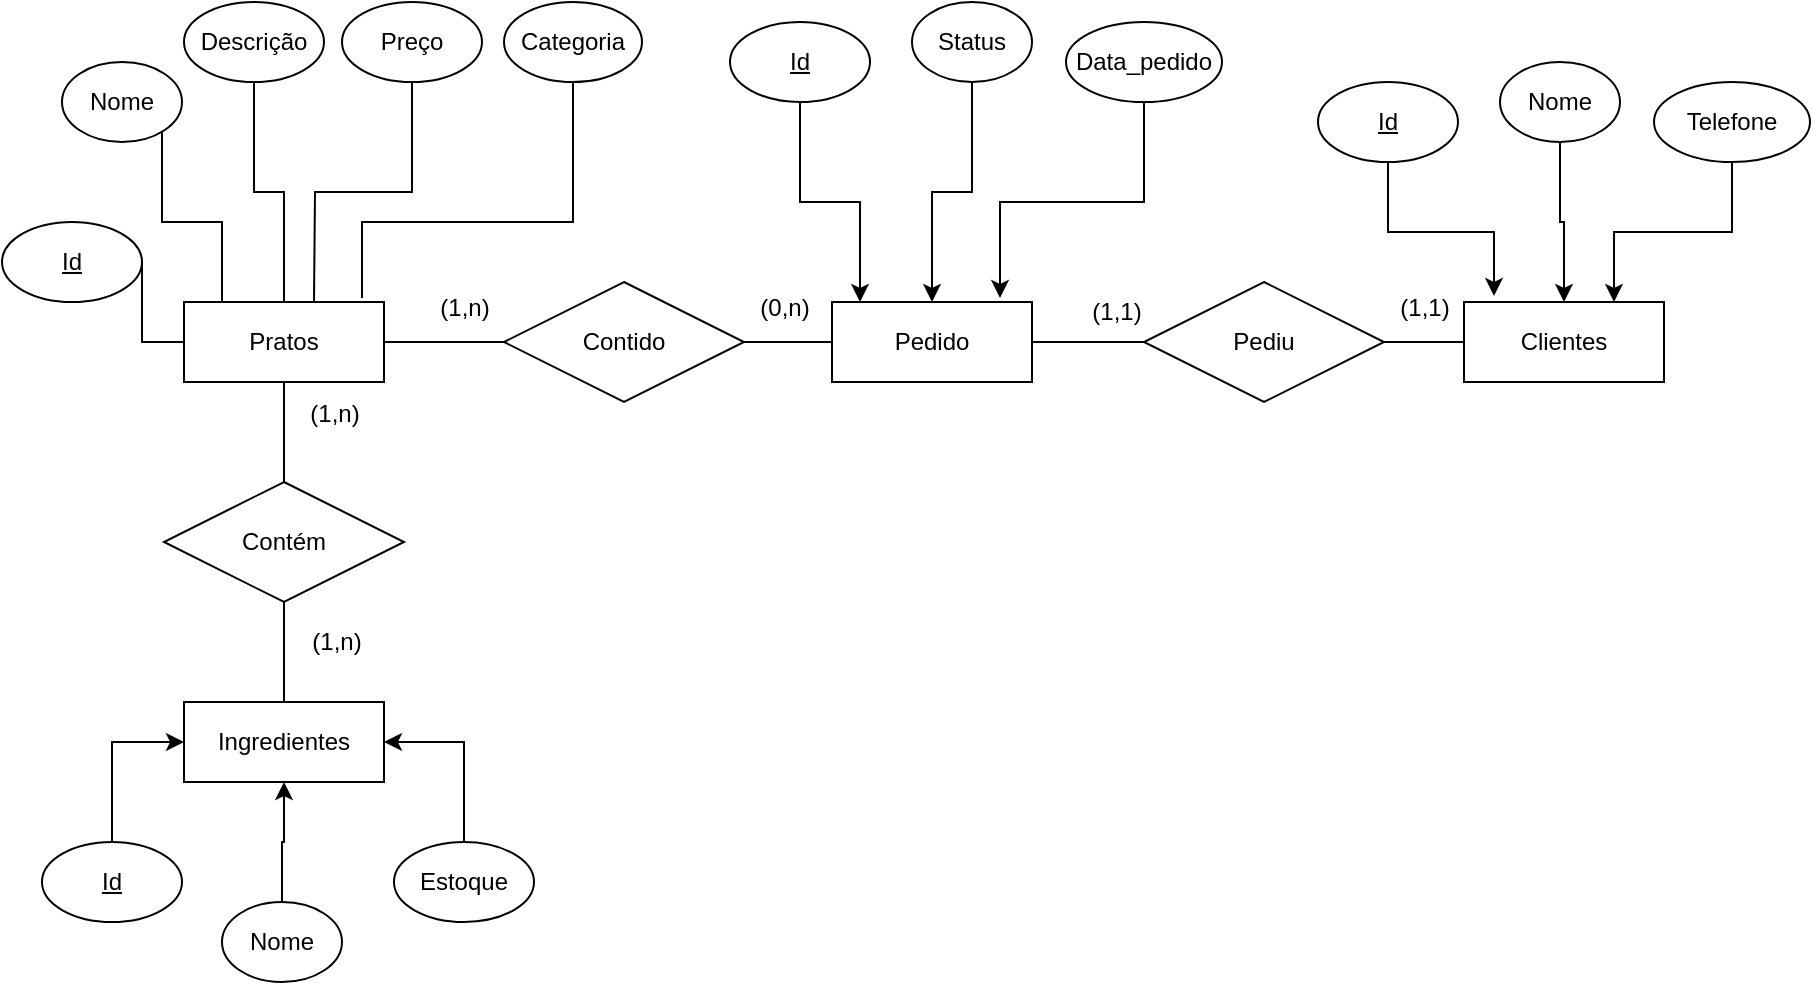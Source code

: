 <mxfile version="22.0.8" type="github">
  <diagram name="Página-1" id="hNyFBI9b4PXPnfzhuJRn">
    <mxGraphModel dx="1707" dy="478" grid="1" gridSize="10" guides="1" tooltips="1" connect="1" arrows="1" fold="1" page="1" pageScale="1" pageWidth="827" pageHeight="1169" math="0" shadow="0">
      <root>
        <mxCell id="0" />
        <mxCell id="1" parent="0" />
        <mxCell id="ph3Ewzud5HCN7XdpwvqD-1" value="Pratos" style="whiteSpace=wrap;html=1;align=center;" vertex="1" parent="1">
          <mxGeometry x="71" y="160" width="100" height="40" as="geometry" />
        </mxCell>
        <mxCell id="ph3Ewzud5HCN7XdpwvqD-2" value="Ingredientes" style="whiteSpace=wrap;html=1;align=center;" vertex="1" parent="1">
          <mxGeometry x="71" y="360" width="100" height="40" as="geometry" />
        </mxCell>
        <mxCell id="ph3Ewzud5HCN7XdpwvqD-3" value="Clientes" style="whiteSpace=wrap;html=1;align=center;" vertex="1" parent="1">
          <mxGeometry x="711" y="160" width="100" height="40" as="geometry" />
        </mxCell>
        <mxCell id="ph3Ewzud5HCN7XdpwvqD-15" value="" style="edgeStyle=orthogonalEdgeStyle;rounded=0;orthogonalLoop=1;jettySize=auto;html=1;endArrow=none;endFill=0;" edge="1" parent="1" source="ph3Ewzud5HCN7XdpwvqD-4" target="ph3Ewzud5HCN7XdpwvqD-1">
          <mxGeometry relative="1" as="geometry" />
        </mxCell>
        <mxCell id="ph3Ewzud5HCN7XdpwvqD-16" value="" style="edgeStyle=orthogonalEdgeStyle;rounded=0;orthogonalLoop=1;jettySize=auto;html=1;endArrow=none;endFill=0;" edge="1" parent="1" source="ph3Ewzud5HCN7XdpwvqD-4" target="ph3Ewzud5HCN7XdpwvqD-11">
          <mxGeometry relative="1" as="geometry" />
        </mxCell>
        <mxCell id="ph3Ewzud5HCN7XdpwvqD-4" value="Contido" style="shape=rhombus;perimeter=rhombusPerimeter;whiteSpace=wrap;html=1;align=center;" vertex="1" parent="1">
          <mxGeometry x="231" y="150" width="120" height="60" as="geometry" />
        </mxCell>
        <mxCell id="ph3Ewzud5HCN7XdpwvqD-17" value="" style="edgeStyle=orthogonalEdgeStyle;rounded=0;orthogonalLoop=1;jettySize=auto;html=1;endArrow=none;endFill=0;" edge="1" parent="1" source="ph3Ewzud5HCN7XdpwvqD-7" target="ph3Ewzud5HCN7XdpwvqD-11">
          <mxGeometry relative="1" as="geometry" />
        </mxCell>
        <mxCell id="ph3Ewzud5HCN7XdpwvqD-18" value="" style="edgeStyle=orthogonalEdgeStyle;rounded=0;orthogonalLoop=1;jettySize=auto;html=1;endArrow=none;endFill=0;" edge="1" parent="1" source="ph3Ewzud5HCN7XdpwvqD-7" target="ph3Ewzud5HCN7XdpwvqD-3">
          <mxGeometry relative="1" as="geometry" />
        </mxCell>
        <mxCell id="ph3Ewzud5HCN7XdpwvqD-7" value="Pediu" style="shape=rhombus;perimeter=rhombusPerimeter;whiteSpace=wrap;html=1;align=center;" vertex="1" parent="1">
          <mxGeometry x="551" y="150" width="120" height="60" as="geometry" />
        </mxCell>
        <mxCell id="ph3Ewzud5HCN7XdpwvqD-11" value="Pedido" style="whiteSpace=wrap;html=1;align=center;" vertex="1" parent="1">
          <mxGeometry x="395" y="160" width="100" height="40" as="geometry" />
        </mxCell>
        <mxCell id="ph3Ewzud5HCN7XdpwvqD-13" value="" style="edgeStyle=orthogonalEdgeStyle;rounded=0;orthogonalLoop=1;jettySize=auto;html=1;endArrow=none;endFill=0;" edge="1" parent="1" source="ph3Ewzud5HCN7XdpwvqD-12" target="ph3Ewzud5HCN7XdpwvqD-1">
          <mxGeometry relative="1" as="geometry" />
        </mxCell>
        <mxCell id="ph3Ewzud5HCN7XdpwvqD-14" value="" style="edgeStyle=orthogonalEdgeStyle;rounded=0;orthogonalLoop=1;jettySize=auto;html=1;endArrow=none;endFill=0;" edge="1" parent="1" source="ph3Ewzud5HCN7XdpwvqD-12" target="ph3Ewzud5HCN7XdpwvqD-2">
          <mxGeometry relative="1" as="geometry" />
        </mxCell>
        <mxCell id="ph3Ewzud5HCN7XdpwvqD-12" value="Contém" style="shape=rhombus;perimeter=rhombusPerimeter;whiteSpace=wrap;html=1;align=center;" vertex="1" parent="1">
          <mxGeometry x="61" y="250" width="120" height="60" as="geometry" />
        </mxCell>
        <mxCell id="ph3Ewzud5HCN7XdpwvqD-19" value="(1,n)" style="text;html=1;align=center;verticalAlign=middle;resizable=0;points=[];autosize=1;strokeColor=none;fillColor=none;" vertex="1" parent="1">
          <mxGeometry x="186" y="148" width="50" height="30" as="geometry" />
        </mxCell>
        <mxCell id="ph3Ewzud5HCN7XdpwvqD-20" value="(0,n)" style="text;html=1;align=center;verticalAlign=middle;resizable=0;points=[];autosize=1;strokeColor=none;fillColor=none;" vertex="1" parent="1">
          <mxGeometry x="346" y="148" width="50" height="30" as="geometry" />
        </mxCell>
        <mxCell id="ph3Ewzud5HCN7XdpwvqD-21" value="(1,1)" style="text;html=1;align=center;verticalAlign=middle;resizable=0;points=[];autosize=1;strokeColor=none;fillColor=none;" vertex="1" parent="1">
          <mxGeometry x="512" y="150" width="50" height="30" as="geometry" />
        </mxCell>
        <mxCell id="ph3Ewzud5HCN7XdpwvqD-22" value="(1,1)" style="text;html=1;align=center;verticalAlign=middle;resizable=0;points=[];autosize=1;strokeColor=none;fillColor=none;" vertex="1" parent="1">
          <mxGeometry x="666" y="148" width="50" height="30" as="geometry" />
        </mxCell>
        <mxCell id="ph3Ewzud5HCN7XdpwvqD-23" value="(1,n)" style="text;html=1;align=center;verticalAlign=middle;resizable=0;points=[];autosize=1;strokeColor=none;fillColor=none;" vertex="1" parent="1">
          <mxGeometry x="121" y="201" width="50" height="30" as="geometry" />
        </mxCell>
        <mxCell id="ph3Ewzud5HCN7XdpwvqD-24" value="(1,n)" style="text;html=1;align=center;verticalAlign=middle;resizable=0;points=[];autosize=1;strokeColor=none;fillColor=none;" vertex="1" parent="1">
          <mxGeometry x="122" y="315" width="50" height="30" as="geometry" />
        </mxCell>
        <mxCell id="ph3Ewzud5HCN7XdpwvqD-30" value="" style="edgeStyle=orthogonalEdgeStyle;rounded=0;orthogonalLoop=1;jettySize=auto;html=1;endArrow=none;endFill=0;" edge="1" parent="1" source="ph3Ewzud5HCN7XdpwvqD-25" target="ph3Ewzud5HCN7XdpwvqD-1">
          <mxGeometry relative="1" as="geometry">
            <Array as="points">
              <mxPoint x="60" y="120" />
              <mxPoint x="90" y="120" />
            </Array>
          </mxGeometry>
        </mxCell>
        <mxCell id="ph3Ewzud5HCN7XdpwvqD-25" value="Nome" style="ellipse;whiteSpace=wrap;html=1;align=center;" vertex="1" parent="1">
          <mxGeometry x="10" y="40" width="60" height="40" as="geometry" />
        </mxCell>
        <mxCell id="ph3Ewzud5HCN7XdpwvqD-34" value="" style="edgeStyle=orthogonalEdgeStyle;rounded=0;orthogonalLoop=1;jettySize=auto;html=1;endArrow=none;endFill=0;" edge="1" parent="1" source="ph3Ewzud5HCN7XdpwvqD-26" target="ph3Ewzud5HCN7XdpwvqD-1">
          <mxGeometry relative="1" as="geometry" />
        </mxCell>
        <mxCell id="ph3Ewzud5HCN7XdpwvqD-26" value="Descrição" style="ellipse;whiteSpace=wrap;html=1;align=center;" vertex="1" parent="1">
          <mxGeometry x="71" y="10" width="70" height="40" as="geometry" />
        </mxCell>
        <mxCell id="ph3Ewzud5HCN7XdpwvqD-27" value="Preço" style="ellipse;whiteSpace=wrap;html=1;align=center;" vertex="1" parent="1">
          <mxGeometry x="150" y="10" width="70" height="40" as="geometry" />
        </mxCell>
        <mxCell id="ph3Ewzud5HCN7XdpwvqD-28" value="Categoria" style="ellipse;whiteSpace=wrap;html=1;align=center;" vertex="1" parent="1">
          <mxGeometry x="231" y="10" width="69" height="40" as="geometry" />
        </mxCell>
        <mxCell id="ph3Ewzud5HCN7XdpwvqD-36" style="edgeStyle=orthogonalEdgeStyle;rounded=0;orthogonalLoop=1;jettySize=auto;html=1;exitX=0.5;exitY=1;exitDx=0;exitDy=0;endArrow=none;endFill=0;" edge="1" parent="1" source="ph3Ewzud5HCN7XdpwvqD-27">
          <mxGeometry relative="1" as="geometry">
            <mxPoint x="136" y="160" as="targetPoint" />
          </mxGeometry>
        </mxCell>
        <mxCell id="ph3Ewzud5HCN7XdpwvqD-37" style="edgeStyle=orthogonalEdgeStyle;rounded=0;orthogonalLoop=1;jettySize=auto;html=1;exitX=0.5;exitY=1;exitDx=0;exitDy=0;entryX=0.89;entryY=-0.05;entryDx=0;entryDy=0;entryPerimeter=0;endArrow=none;endFill=0;" edge="1" parent="1" source="ph3Ewzud5HCN7XdpwvqD-28" target="ph3Ewzud5HCN7XdpwvqD-1">
          <mxGeometry relative="1" as="geometry">
            <Array as="points">
              <mxPoint x="266" y="120" />
              <mxPoint x="160" y="120" />
            </Array>
          </mxGeometry>
        </mxCell>
        <mxCell id="ph3Ewzud5HCN7XdpwvqD-39" value="" style="edgeStyle=orthogonalEdgeStyle;rounded=0;orthogonalLoop=1;jettySize=auto;html=1;endArrow=none;endFill=0;" edge="1" parent="1" source="ph3Ewzud5HCN7XdpwvqD-38" target="ph3Ewzud5HCN7XdpwvqD-1">
          <mxGeometry relative="1" as="geometry">
            <Array as="points">
              <mxPoint x="50" y="180" />
            </Array>
          </mxGeometry>
        </mxCell>
        <mxCell id="ph3Ewzud5HCN7XdpwvqD-38" value="Id" style="ellipse;whiteSpace=wrap;html=1;align=center;fontStyle=4;" vertex="1" parent="1">
          <mxGeometry x="-20" y="120" width="70" height="40" as="geometry" />
        </mxCell>
        <mxCell id="ph3Ewzud5HCN7XdpwvqD-56" value="" style="edgeStyle=orthogonalEdgeStyle;rounded=0;orthogonalLoop=1;jettySize=auto;html=1;" edge="1" parent="1" source="ph3Ewzud5HCN7XdpwvqD-40" target="ph3Ewzud5HCN7XdpwvqD-11">
          <mxGeometry relative="1" as="geometry" />
        </mxCell>
        <mxCell id="ph3Ewzud5HCN7XdpwvqD-40" value="Status" style="ellipse;whiteSpace=wrap;html=1;align=center;" vertex="1" parent="1">
          <mxGeometry x="435" y="10" width="60" height="40" as="geometry" />
        </mxCell>
        <mxCell id="ph3Ewzud5HCN7XdpwvqD-41" value="Data_pedido" style="ellipse;whiteSpace=wrap;html=1;align=center;" vertex="1" parent="1">
          <mxGeometry x="512" y="20" width="78" height="40" as="geometry" />
        </mxCell>
        <mxCell id="ph3Ewzud5HCN7XdpwvqD-42" value="Id" style="ellipse;whiteSpace=wrap;html=1;align=center;fontStyle=4;" vertex="1" parent="1">
          <mxGeometry x="344" y="20" width="70" height="40" as="geometry" />
        </mxCell>
        <mxCell id="ph3Ewzud5HCN7XdpwvqD-47" value="" style="edgeStyle=orthogonalEdgeStyle;rounded=0;orthogonalLoop=1;jettySize=auto;html=1;" edge="1" parent="1" source="ph3Ewzud5HCN7XdpwvqD-43" target="ph3Ewzud5HCN7XdpwvqD-3">
          <mxGeometry relative="1" as="geometry" />
        </mxCell>
        <mxCell id="ph3Ewzud5HCN7XdpwvqD-43" value="Nome" style="ellipse;whiteSpace=wrap;html=1;align=center;" vertex="1" parent="1">
          <mxGeometry x="729" y="40" width="60" height="40" as="geometry" />
        </mxCell>
        <mxCell id="ph3Ewzud5HCN7XdpwvqD-48" style="edgeStyle=orthogonalEdgeStyle;rounded=0;orthogonalLoop=1;jettySize=auto;html=1;exitX=0.5;exitY=1;exitDx=0;exitDy=0;entryX=0.75;entryY=0;entryDx=0;entryDy=0;" edge="1" parent="1" source="ph3Ewzud5HCN7XdpwvqD-44" target="ph3Ewzud5HCN7XdpwvqD-3">
          <mxGeometry relative="1" as="geometry" />
        </mxCell>
        <mxCell id="ph3Ewzud5HCN7XdpwvqD-44" value="Telefone" style="ellipse;whiteSpace=wrap;html=1;align=center;" vertex="1" parent="1">
          <mxGeometry x="806" y="50" width="78" height="40" as="geometry" />
        </mxCell>
        <mxCell id="ph3Ewzud5HCN7XdpwvqD-45" value="Id" style="ellipse;whiteSpace=wrap;html=1;align=center;fontStyle=4;" vertex="1" parent="1">
          <mxGeometry x="638" y="50" width="70" height="40" as="geometry" />
        </mxCell>
        <mxCell id="ph3Ewzud5HCN7XdpwvqD-46" style="edgeStyle=orthogonalEdgeStyle;rounded=0;orthogonalLoop=1;jettySize=auto;html=1;exitX=0.5;exitY=1;exitDx=0;exitDy=0;entryX=0.15;entryY=-0.075;entryDx=0;entryDy=0;entryPerimeter=0;" edge="1" parent="1" source="ph3Ewzud5HCN7XdpwvqD-45" target="ph3Ewzud5HCN7XdpwvqD-3">
          <mxGeometry relative="1" as="geometry" />
        </mxCell>
        <mxCell id="ph3Ewzud5HCN7XdpwvqD-53" style="edgeStyle=orthogonalEdgeStyle;rounded=0;orthogonalLoop=1;jettySize=auto;html=1;exitX=0.5;exitY=0;exitDx=0;exitDy=0;entryX=0.5;entryY=1;entryDx=0;entryDy=0;" edge="1" parent="1" source="ph3Ewzud5HCN7XdpwvqD-49" target="ph3Ewzud5HCN7XdpwvqD-2">
          <mxGeometry relative="1" as="geometry" />
        </mxCell>
        <mxCell id="ph3Ewzud5HCN7XdpwvqD-49" value="Nome" style="ellipse;whiteSpace=wrap;html=1;align=center;" vertex="1" parent="1">
          <mxGeometry x="90" y="460" width="60" height="40" as="geometry" />
        </mxCell>
        <mxCell id="ph3Ewzud5HCN7XdpwvqD-52" style="edgeStyle=orthogonalEdgeStyle;rounded=0;orthogonalLoop=1;jettySize=auto;html=1;exitX=0.5;exitY=0;exitDx=0;exitDy=0;entryX=1;entryY=0.5;entryDx=0;entryDy=0;" edge="1" parent="1" source="ph3Ewzud5HCN7XdpwvqD-50" target="ph3Ewzud5HCN7XdpwvqD-2">
          <mxGeometry relative="1" as="geometry" />
        </mxCell>
        <mxCell id="ph3Ewzud5HCN7XdpwvqD-50" value="Estoque" style="ellipse;whiteSpace=wrap;html=1;align=center;" vertex="1" parent="1">
          <mxGeometry x="176" y="430" width="70" height="40" as="geometry" />
        </mxCell>
        <mxCell id="ph3Ewzud5HCN7XdpwvqD-54" style="edgeStyle=orthogonalEdgeStyle;rounded=0;orthogonalLoop=1;jettySize=auto;html=1;exitX=0.5;exitY=0;exitDx=0;exitDy=0;entryX=0;entryY=0.5;entryDx=0;entryDy=0;" edge="1" parent="1" source="ph3Ewzud5HCN7XdpwvqD-51" target="ph3Ewzud5HCN7XdpwvqD-2">
          <mxGeometry relative="1" as="geometry" />
        </mxCell>
        <mxCell id="ph3Ewzud5HCN7XdpwvqD-51" value="Id" style="ellipse;whiteSpace=wrap;html=1;align=center;fontStyle=4;" vertex="1" parent="1">
          <mxGeometry y="430" width="70" height="40" as="geometry" />
        </mxCell>
        <mxCell id="ph3Ewzud5HCN7XdpwvqD-55" style="edgeStyle=orthogonalEdgeStyle;rounded=0;orthogonalLoop=1;jettySize=auto;html=1;exitX=0.5;exitY=1;exitDx=0;exitDy=0;entryX=0.14;entryY=0;entryDx=0;entryDy=0;entryPerimeter=0;" edge="1" parent="1" source="ph3Ewzud5HCN7XdpwvqD-42" target="ph3Ewzud5HCN7XdpwvqD-11">
          <mxGeometry relative="1" as="geometry" />
        </mxCell>
        <mxCell id="ph3Ewzud5HCN7XdpwvqD-57" style="edgeStyle=orthogonalEdgeStyle;rounded=0;orthogonalLoop=1;jettySize=auto;html=1;exitX=0.5;exitY=1;exitDx=0;exitDy=0;entryX=0.84;entryY=-0.05;entryDx=0;entryDy=0;entryPerimeter=0;" edge="1" parent="1" source="ph3Ewzud5HCN7XdpwvqD-41" target="ph3Ewzud5HCN7XdpwvqD-11">
          <mxGeometry relative="1" as="geometry" />
        </mxCell>
      </root>
    </mxGraphModel>
  </diagram>
</mxfile>
